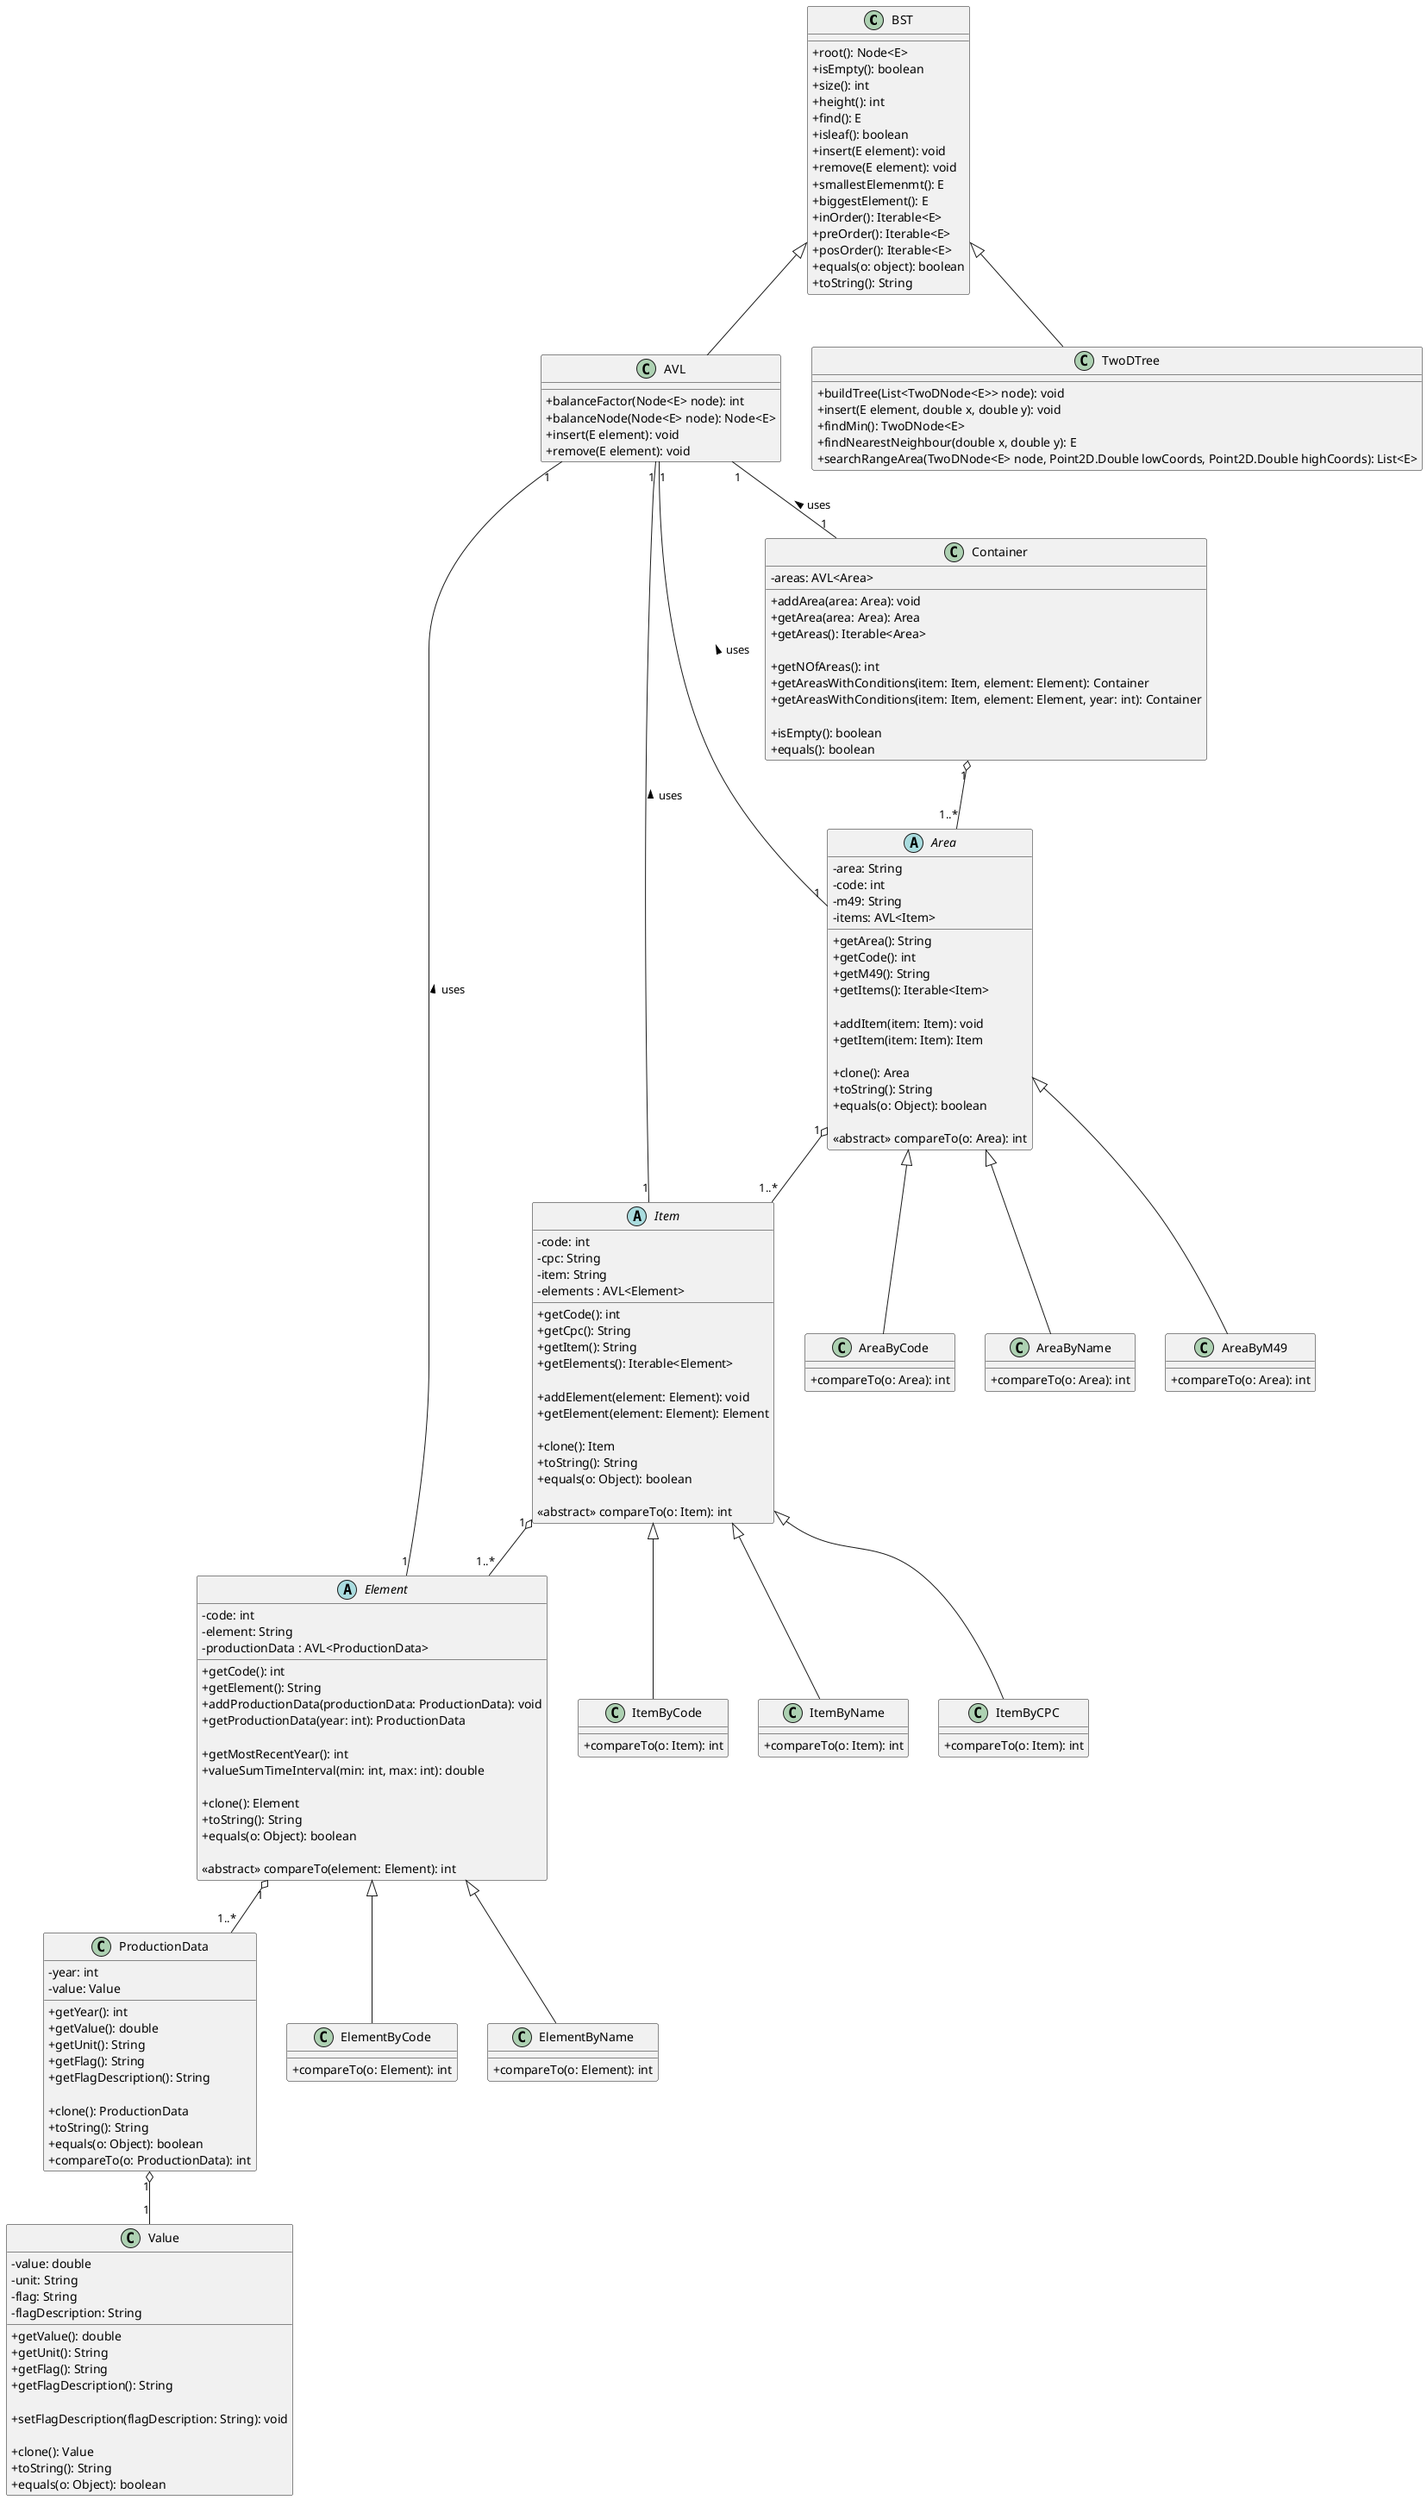 @startuml CD
skinparam classAttributeIconSize 0

class BST {
  +root(): Node<E>
  +isEmpty(): boolean
  +size(): int
  +height(): int
  +find(): E
  +isleaf(): boolean
  +insert(E element): void
  +remove(E element): void
  +smallestElemenmt(): E
  +biggestElement(): E
  +inOrder(): Iterable<E>
  +preOrder(): Iterable<E>
  +posOrder(): Iterable<E>
  +equals(o: object): boolean
  +toString(): String
}

class AVL {
  +balanceFactor(Node<E> node): int
  +balanceNode(Node<E> node): Node<E>
  +insert(E element): void
  +remove(E element): void

}

class TwoDTree {
  +buildTree(List<TwoDNode<E>> node): void
  +insert(E element, double x, double y): void
  +findMin(): TwoDNode<E>
  +findNearestNeighbour(double x, double y): E
  +searchRangeArea(TwoDNode<E> node, Point2D.Double lowCoords, Point2D.Double highCoords): List<E>


}

abstract Area {
  - area: String
  - code: int
  - m49: String
  - items: AVL<Item>

  + getArea(): String
  + getCode(): int
  + getM49(): String
  + getItems(): Iterable<Item>

  + addItem(item: Item): void
  + getItem(item: Item): Item

  + clone(): Area
  + toString(): String
  + equals(o: Object): boolean

  <<abstract>> compareTo(o: Area): int
}

abstract Item {
  - code: int
  - cpc: String
  - item: String
  - elements : AVL<Element>

  + getCode(): int
  + getCpc(): String
  + getItem(): String
  + getElements(): Iterable<Element>

  + addElement(element: Element): void
  + getElement(element: Element): Element

  + clone(): Item
  + toString(): String
  + equals(o: Object): boolean

  <<abstract>> compareTo(o: Item): int
}

abstract Element {
  - code: int
  - element: String
  - productionData : AVL<ProductionData>

  + getCode(): int
  + getElement(): String
  + addProductionData(productionData: ProductionData): void
  + getProductionData(year: int): ProductionData

  + getMostRecentYear(): int
  + valueSumTimeInterval(min: int, max: int): double

  + clone(): Element
  + toString(): String
  + equals(o: Object): boolean

  <<abstract>> compareTo(element: Element): int
}

class ProductionData {
  - year: int
  - value: Value

  + getYear(): int
  + getValue(): double
  + getUnit(): String
  + getFlag(): String
  + getFlagDescription(): String

  + clone(): ProductionData
  + toString(): String
  + equals(o: Object): boolean
  + compareTo(o: ProductionData): int
}

class Value {
  - value: double
  - unit: String
  - flag: String
  - flagDescription: String

  + getValue(): double
  + getUnit(): String
  + getFlag(): String
  + getFlagDescription(): String

  + setFlagDescription(flagDescription: String): void

  + clone(): Value
  + toString(): String
  + equals(o: Object): boolean
}

class Container {
  - areas: AVL<Area>

  + addArea(area: Area): void
  + getArea(area: Area): Area
  + getAreas(): Iterable<Area>

  + getNOfAreas(): int
  + getAreasWithConditions(item: Item, element: Element): Container
  + getAreasWithConditions(item: Item, element: Element, year: int): Container

  + isEmpty(): boolean
  + equals(): boolean
}

Container "1" o-- "1..*" Area
Area "1" o-- "1..*" Item
Item "1" o-- "1..*" Element
Element "1" o-- "1..*" ProductionData
ProductionData "1" o-- "1" Value

AVL "1" -- "1" Area :  < uses
AVL "1" -- "1" Item :  < uses
AVL "1" -- "1" Element : < uses
AVL "1" -- "1" Container :  < uses

class AreaByCode {
  + compareTo(o: Area): int

}
class AreaByName {
  + compareTo(o: Area): int
}
class AreaByM49 {
  + compareTo(o: Area): int
}

class ItemByCode {
  + compareTo(o: Item): int
}
class ItemByName {
  + compareTo(o: Item): int
}
class ItemByCPC {
  + compareTo(o: Item): int
}

class ElementByCode {
  + compareTo(o: Element): int
}
class ElementByName {
  + compareTo(o: Element): int
}

Area <|-- AreaByCode
Area <|-- AreaByName
Area <|-- AreaByM49

Item <|-- ItemByCode
Item <|-- ItemByName
Item <|-- ItemByCPC

Element <|-- ElementByCode
Element <|-- ElementByName

BST <|-- AVL
BST <|-- TwoDTree

@enduml
